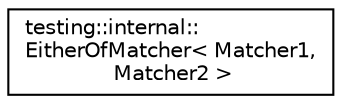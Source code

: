 digraph "Graphical Class Hierarchy"
{
  edge [fontname="Helvetica",fontsize="10",labelfontname="Helvetica",labelfontsize="10"];
  node [fontname="Helvetica",fontsize="10",shape=record];
  rankdir="LR";
  Node1 [label="testing::internal::\lEitherOfMatcher\< Matcher1,\l Matcher2 \>",height=0.2,width=0.4,color="black", fillcolor="white", style="filled",URL="$classtesting_1_1internal_1_1_either_of_matcher.html"];
}
